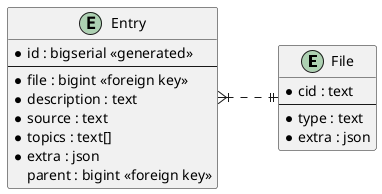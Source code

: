 @startuml
left to right direction
entity File {
    * cid : text
    --
    * type : text
    * extra : json
}

entity Entry {
    * id : bigserial <<generated>>
    --
    * file : bigint <<foreign key>>
    * description : text
    * source : text
    * topics : text[]
    * extra : json
    parent : bigint <<foreign key>>
}

Entry }|..|| File
@enduml
